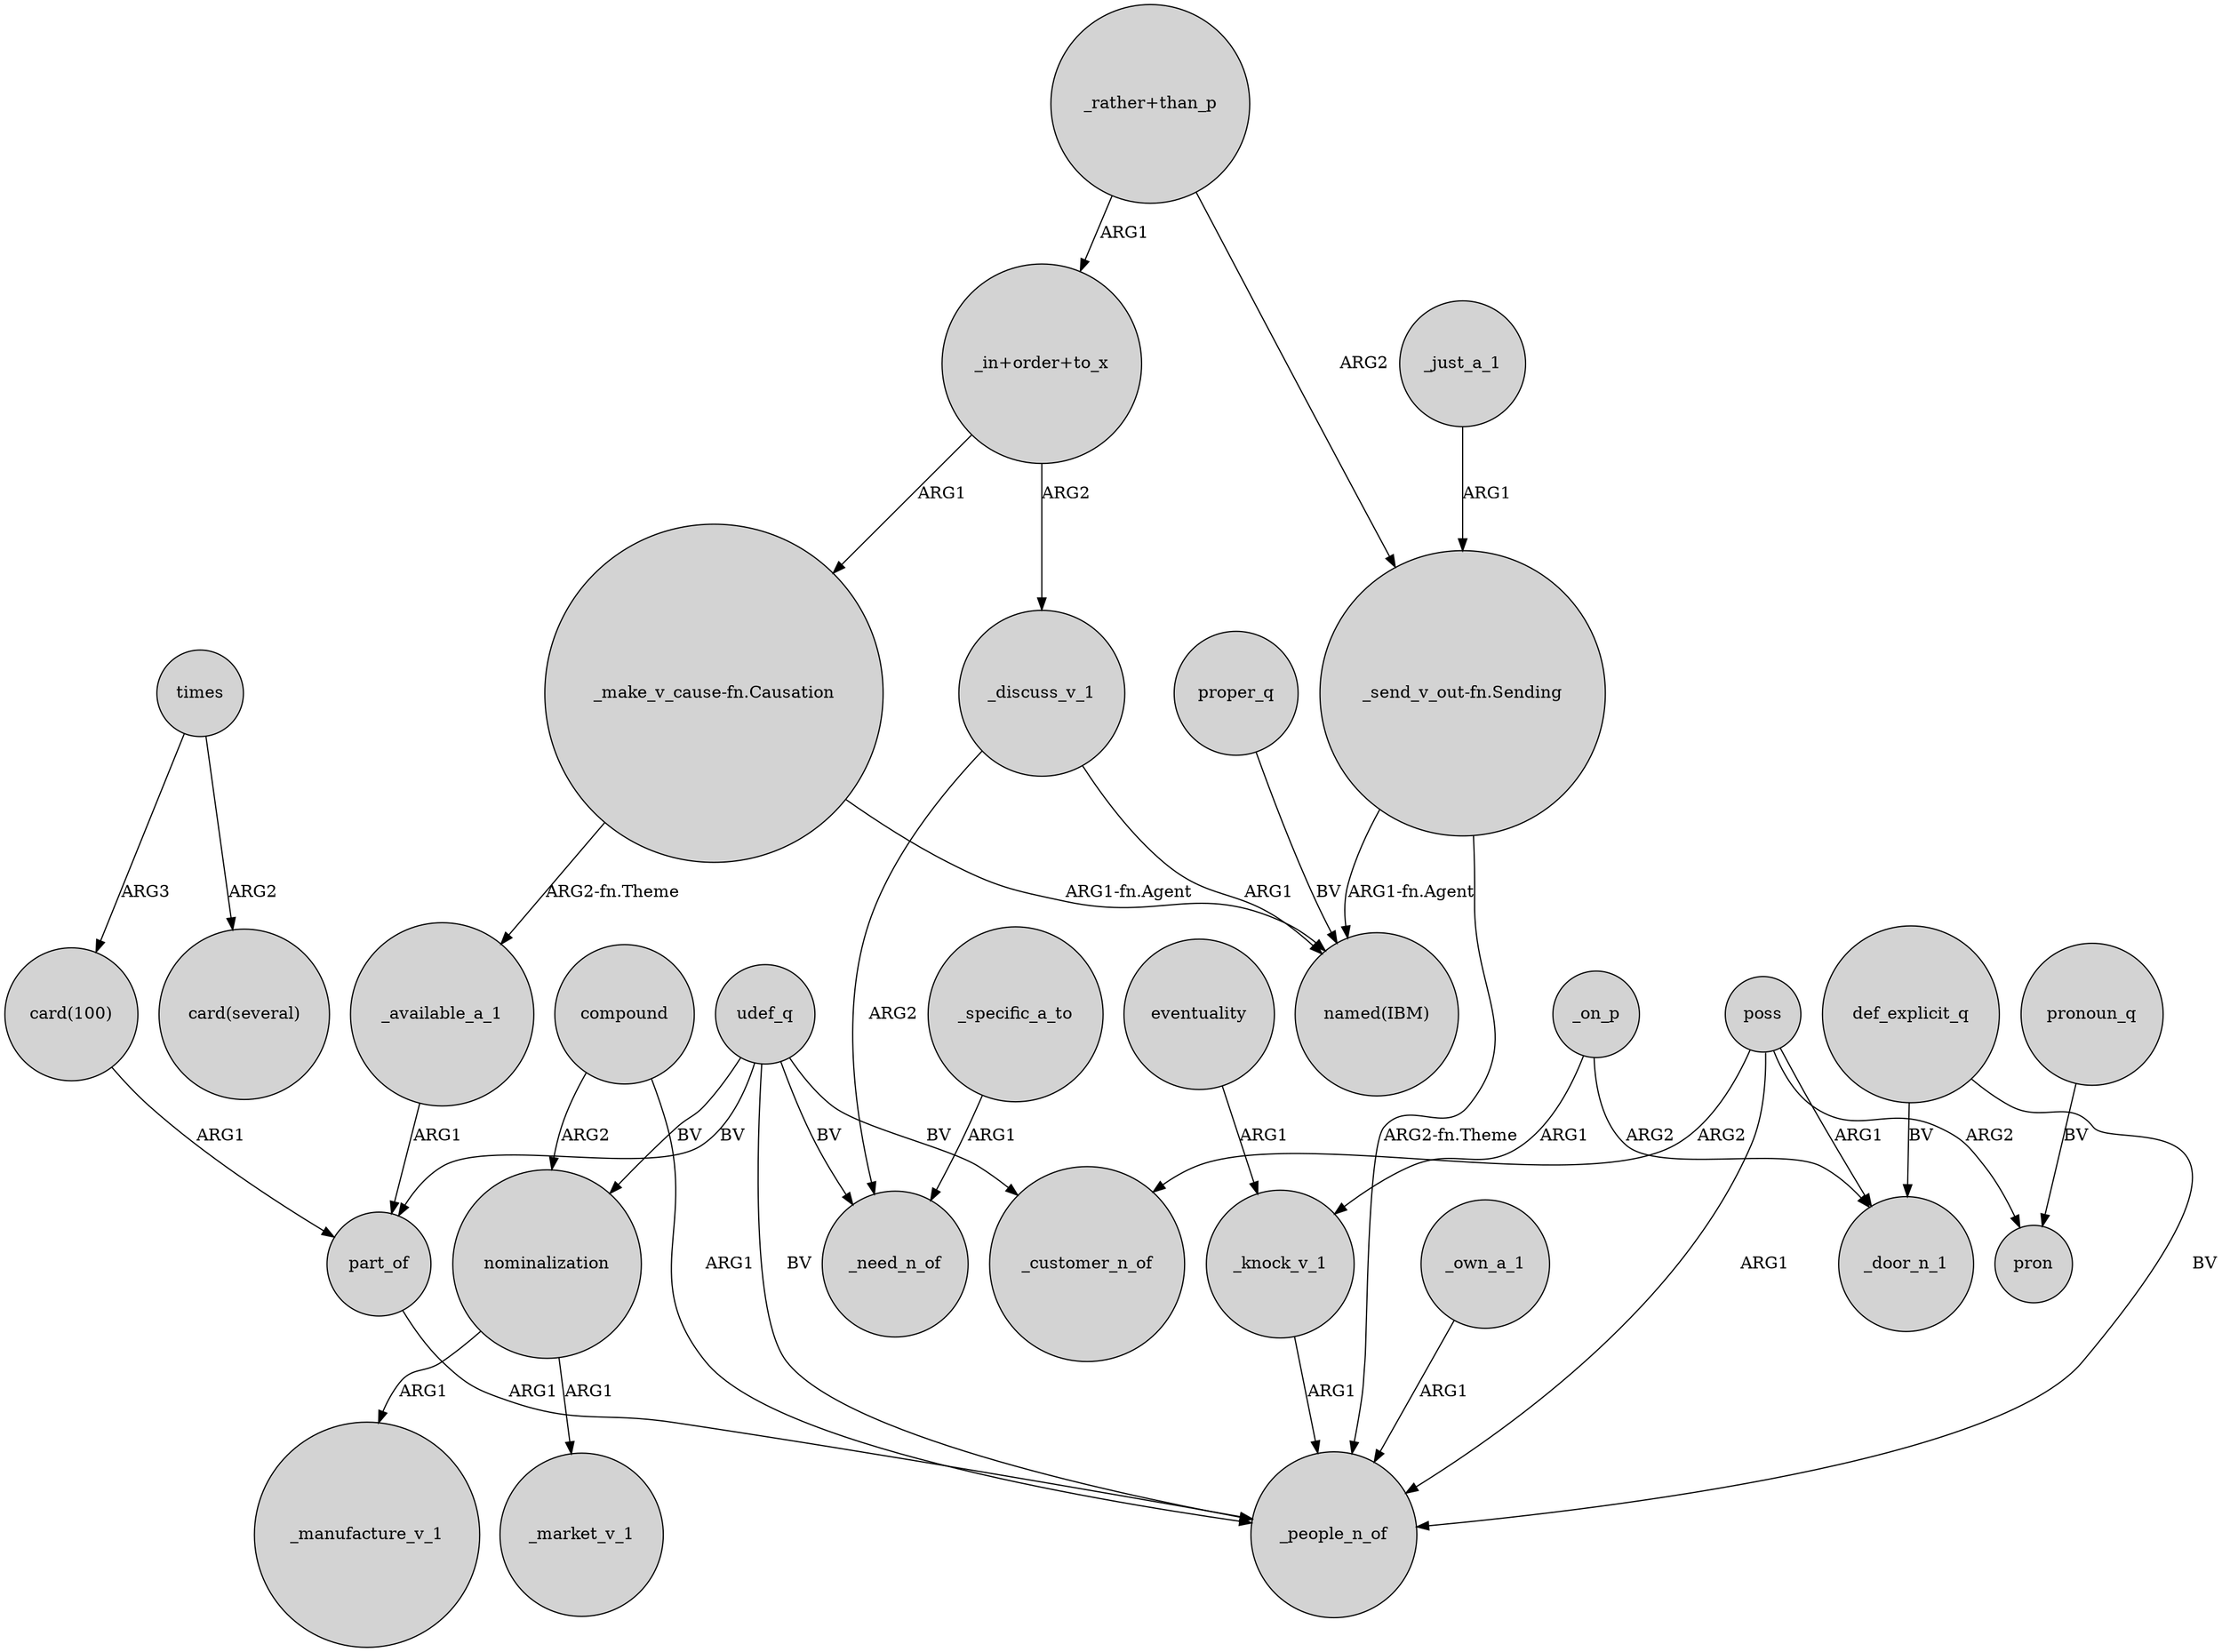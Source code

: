 digraph {
	node [shape=circle style=filled]
	_own_a_1 -> _people_n_of [label=ARG1]
	"_rather+than_p" -> "_send_v_out-fn.Sending" [label=ARG2]
	"_in+order+to_x" -> _discuss_v_1 [label=ARG2]
	"_make_v_cause-fn.Causation" -> _available_a_1 [label="ARG2-fn.Theme"]
	udef_q -> part_of [label=BV]
	def_explicit_q -> _door_n_1 [label=BV]
	poss -> pron [label=ARG2]
	_discuss_v_1 -> _need_n_of [label=ARG2]
	eventuality -> _knock_v_1 [label=ARG1]
	"_in+order+to_x" -> "_make_v_cause-fn.Causation" [label=ARG1]
	nominalization -> _market_v_1 [label=ARG1]
	times -> "card(100)" [label=ARG3]
	_knock_v_1 -> _people_n_of [label=ARG1]
	"_make_v_cause-fn.Causation" -> "named(IBM)" [label="ARG1-fn.Agent"]
	nominalization -> _manufacture_v_1 [label=ARG1]
	proper_q -> "named(IBM)" [label=BV]
	compound -> nominalization [label=ARG2]
	_discuss_v_1 -> "named(IBM)" [label=ARG1]
	_specific_a_to -> _need_n_of [label=ARG1]
	poss -> _people_n_of [label=ARG1]
	"_send_v_out-fn.Sending" -> "named(IBM)" [label="ARG1-fn.Agent"]
	"_send_v_out-fn.Sending" -> _people_n_of [label="ARG2-fn.Theme"]
	_just_a_1 -> "_send_v_out-fn.Sending" [label=ARG1]
	udef_q -> _people_n_of [label=BV]
	pronoun_q -> pron [label=BV]
	"card(100)" -> part_of [label=ARG1]
	udef_q -> _need_n_of [label=BV]
	_available_a_1 -> part_of [label=ARG1]
	"_rather+than_p" -> "_in+order+to_x" [label=ARG1]
	udef_q -> _customer_n_of [label=BV]
	def_explicit_q -> _people_n_of [label=BV]
	udef_q -> nominalization [label=BV]
	poss -> _customer_n_of [label=ARG2]
	times -> "card(several)" [label=ARG2]
	_on_p -> _door_n_1 [label=ARG2]
	compound -> _people_n_of [label=ARG1]
	part_of -> _people_n_of [label=ARG1]
	_on_p -> _knock_v_1 [label=ARG1]
	poss -> _door_n_1 [label=ARG1]
}
